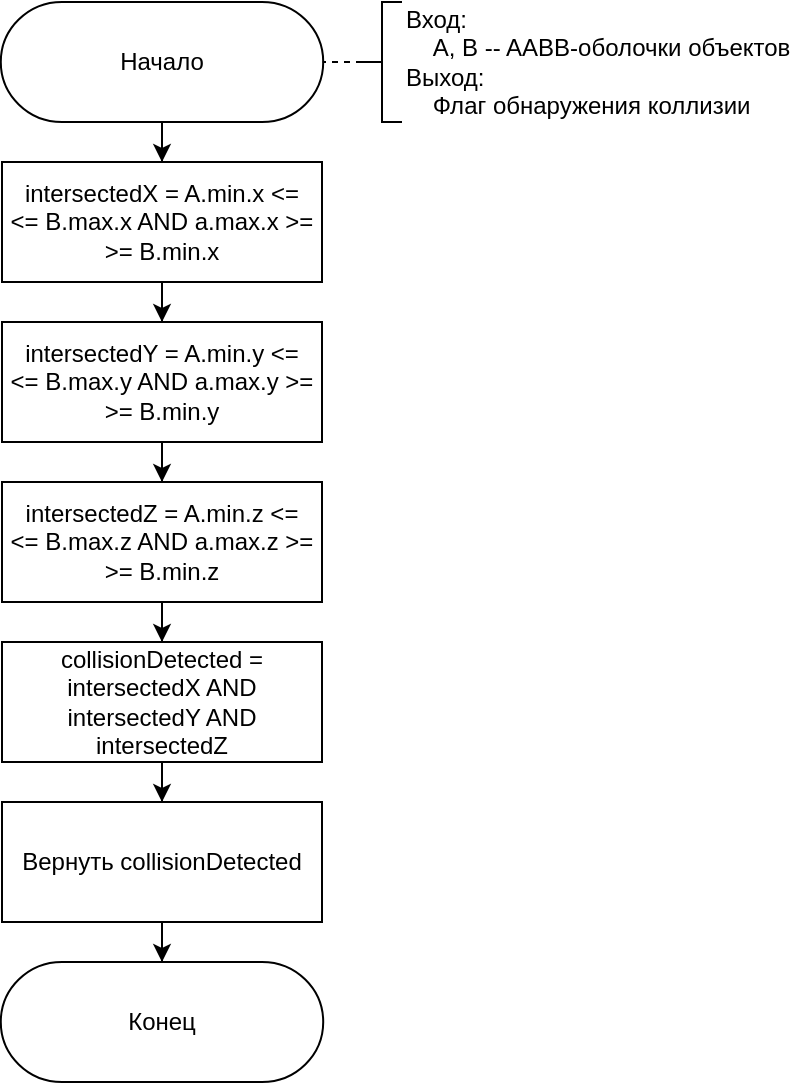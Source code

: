 <mxfile version="22.0.3" type="device">
  <diagram name="Page-1" id="4vrx_cQsE0F1brCG3pJP">
    <mxGraphModel dx="683" dy="17" grid="1" gridSize="10" guides="1" tooltips="1" connect="1" arrows="1" fold="1" page="0" pageScale="1" pageWidth="850" pageHeight="1100" math="0" shadow="0">
      <root>
        <mxCell id="0" />
        <mxCell id="1" parent="0" />
        <mxCell id="cPYu4br0cxx3NQ4pbdQv-8" style="edgeStyle=orthogonalEdgeStyle;rounded=0;orthogonalLoop=1;jettySize=auto;html=1;" edge="1" parent="1" source="cPYu4br0cxx3NQ4pbdQv-1" target="cPYu4br0cxx3NQ4pbdQv-2">
          <mxGeometry relative="1" as="geometry" />
        </mxCell>
        <mxCell id="cPYu4br0cxx3NQ4pbdQv-1" value="Начало" style="html=1;shape=stencil(xVVNb4MwDP01HJmAaFV7nFh37GWTdnapgaghQU7Wj3+/0IAGAzqayyQO+D3yXuzYJGCpLqHGIIkkVBiw1yBJPpAqLsEosoFlSgevIheeXbhZuxB0jZlx2AmIw16gY7QhdcQzP5hWgcsSiZuGZdsgerHfNA9LMyWlFeFK6gHT460YcGnXRhcnFj09O5trG7uotg4VGqQB+pPczgFB8ubtFC9zevdwGmbU+f7l9Pm4U+zntPWpXvzbLF5YwZ1HYhN2683CA/Oy69Qfz86rmCO7xdnN2LHUInMDyNI9ZMeC1Jc8TG6yhma4R0RHV+qEs+19L/1OQHDZE+j+OY8oAGX2hVoF1q6h6zC+hHDhOiRloKnCQF8AFRhanTAXUAwofUase3B79NPbXXlkHHko/GPGHiecCaXxzhhYfNRkN3SmM1maK8I7LZtzIdzVNDcNI4Eb6i7KG/AN);whiteSpace=wrap;fillColor=default;" vertex="1" parent="1">
          <mxGeometry x="370" y="420" width="100" height="60" as="geometry" />
        </mxCell>
        <mxCell id="cPYu4br0cxx3NQ4pbdQv-9" style="edgeStyle=orthogonalEdgeStyle;rounded=0;orthogonalLoop=1;jettySize=auto;html=1;" edge="1" parent="1" source="cPYu4br0cxx3NQ4pbdQv-2" target="cPYu4br0cxx3NQ4pbdQv-3">
          <mxGeometry relative="1" as="geometry" />
        </mxCell>
        <mxCell id="cPYu4br0cxx3NQ4pbdQv-2" value="intersectedX = A.min.x &amp;lt;=&lt;br&gt;&amp;lt;= B.max.x AND a.max.x &amp;gt;=&lt;br&gt;&amp;gt;= B.min.x" style="rounded=1;whiteSpace=wrap;html=1;absoluteArcSize=1;arcSize=0;" vertex="1" parent="1">
          <mxGeometry x="340" y="500" width="160" height="60" as="geometry" />
        </mxCell>
        <mxCell id="cPYu4br0cxx3NQ4pbdQv-10" style="edgeStyle=orthogonalEdgeStyle;rounded=0;orthogonalLoop=1;jettySize=auto;html=1;" edge="1" parent="1" source="cPYu4br0cxx3NQ4pbdQv-3" target="cPYu4br0cxx3NQ4pbdQv-4">
          <mxGeometry relative="1" as="geometry" />
        </mxCell>
        <mxCell id="cPYu4br0cxx3NQ4pbdQv-3" value="intersectedY = A.min.y &amp;lt;=&lt;br&gt;&amp;lt;= B.max.y AND a.max.y &amp;gt;=&lt;br&gt;&amp;gt;= B.min.y" style="rounded=1;whiteSpace=wrap;html=1;absoluteArcSize=1;arcSize=0;" vertex="1" parent="1">
          <mxGeometry x="340" y="580" width="160" height="60" as="geometry" />
        </mxCell>
        <mxCell id="cPYu4br0cxx3NQ4pbdQv-11" style="edgeStyle=orthogonalEdgeStyle;rounded=0;orthogonalLoop=1;jettySize=auto;html=1;" edge="1" parent="1" source="cPYu4br0cxx3NQ4pbdQv-4" target="cPYu4br0cxx3NQ4pbdQv-5">
          <mxGeometry relative="1" as="geometry" />
        </mxCell>
        <mxCell id="cPYu4br0cxx3NQ4pbdQv-4" value="intersectedZ = A.min.z &amp;lt;=&lt;br&gt;&amp;lt;= B.max.z AND a.max.z &amp;gt;=&lt;br&gt;&amp;gt;= B.min.z" style="rounded=1;whiteSpace=wrap;html=1;absoluteArcSize=1;arcSize=0;" vertex="1" parent="1">
          <mxGeometry x="340" y="660" width="160" height="60" as="geometry" />
        </mxCell>
        <mxCell id="cPYu4br0cxx3NQ4pbdQv-12" style="edgeStyle=orthogonalEdgeStyle;rounded=0;orthogonalLoop=1;jettySize=auto;html=1;entryX=0.5;entryY=0;entryDx=0;entryDy=0;" edge="1" parent="1" source="cPYu4br0cxx3NQ4pbdQv-5" target="cPYu4br0cxx3NQ4pbdQv-6">
          <mxGeometry relative="1" as="geometry" />
        </mxCell>
        <mxCell id="cPYu4br0cxx3NQ4pbdQv-5" value="collisionDetected = intersectedX AND intersectedY AND intersectedZ" style="rounded=0;whiteSpace=wrap;html=1;" vertex="1" parent="1">
          <mxGeometry x="340" y="740" width="160" height="60" as="geometry" />
        </mxCell>
        <mxCell id="cPYu4br0cxx3NQ4pbdQv-13" value="" style="edgeStyle=orthogonalEdgeStyle;rounded=0;orthogonalLoop=1;jettySize=auto;html=1;" edge="1" parent="1" source="cPYu4br0cxx3NQ4pbdQv-6" target="cPYu4br0cxx3NQ4pbdQv-7">
          <mxGeometry relative="1" as="geometry" />
        </mxCell>
        <mxCell id="cPYu4br0cxx3NQ4pbdQv-6" value="Вернуть collisionDetected" style="rounded=1;whiteSpace=wrap;html=1;absoluteArcSize=1;arcSize=0;" vertex="1" parent="1">
          <mxGeometry x="340" y="820" width="160" height="60" as="geometry" />
        </mxCell>
        <mxCell id="cPYu4br0cxx3NQ4pbdQv-7" value="Конец" style="html=1;shape=stencil(xVVNb4MwDP01HJmAaFV7nFh37GWTdnapgaghQU7Wj3+/0IAGAzqayyQO+D3yXuzYJGCpLqHGIIkkVBiw1yBJPpAqLsEosoFlSgevIheeXbhZuxB0jZlx2AmIw16gY7QhdcQzP5hWgcsSiZuGZdsgerHfNA9LMyWlFeFK6gHT460YcGnXRhcnFj09O5trG7uotg4VGqQB+pPczgFB8ubtFC9zevdwGmbU+f7l9Pm4U+zntPWpXvzbLF5YwZ1HYhN2683CA/Oy69Qfz86rmCO7xdnN2LHUInMDyNI9ZMeC1Jc8TG6yhma4R0RHV+qEs+19L/1OQHDZE+j+OY8oAGX2hVoF1q6h6zC+hHDhOiRloKnCQF8AFRhanTAXUAwofUase3B79NPbXXlkHHko/GPGHiecCaXxzhhYfNRkN3SmM1maK8I7LZtzIdzVNDcNI4Eb6i7KG/AN);whiteSpace=wrap;" vertex="1" parent="1">
          <mxGeometry x="370" y="900" width="100" height="60" as="geometry" />
        </mxCell>
        <mxCell id="cPYu4br0cxx3NQ4pbdQv-14" value="Вход:&lt;br&gt;&amp;nbsp; &amp;nbsp; A, B -- AABB-оболочки объектов&lt;br&gt;Выход:&lt;br&gt;&amp;nbsp; &amp;nbsp; Флаг обнаружения коллизии" style="html=1;shape=mxgraph.flowchart.annotation_2;align=left;labelPosition=right;pointerEvents=1;" vertex="1" parent="1">
          <mxGeometry x="520.0" y="420" width="20" height="60" as="geometry" />
        </mxCell>
        <mxCell id="cPYu4br0cxx3NQ4pbdQv-15" style="edgeStyle=orthogonalEdgeStyle;rounded=0;orthogonalLoop=1;jettySize=auto;html=1;exitX=0;exitY=0.5;exitDx=0;exitDy=0;exitPerimeter=0;entryX=1.303;entryY=0.494;entryDx=0;entryDy=0;entryPerimeter=0;endArrow=none;endFill=0;dashed=1;" edge="1" parent="1" source="cPYu4br0cxx3NQ4pbdQv-14" target="cPYu4br0cxx3NQ4pbdQv-1">
          <mxGeometry relative="1" as="geometry" />
        </mxCell>
      </root>
    </mxGraphModel>
  </diagram>
</mxfile>
